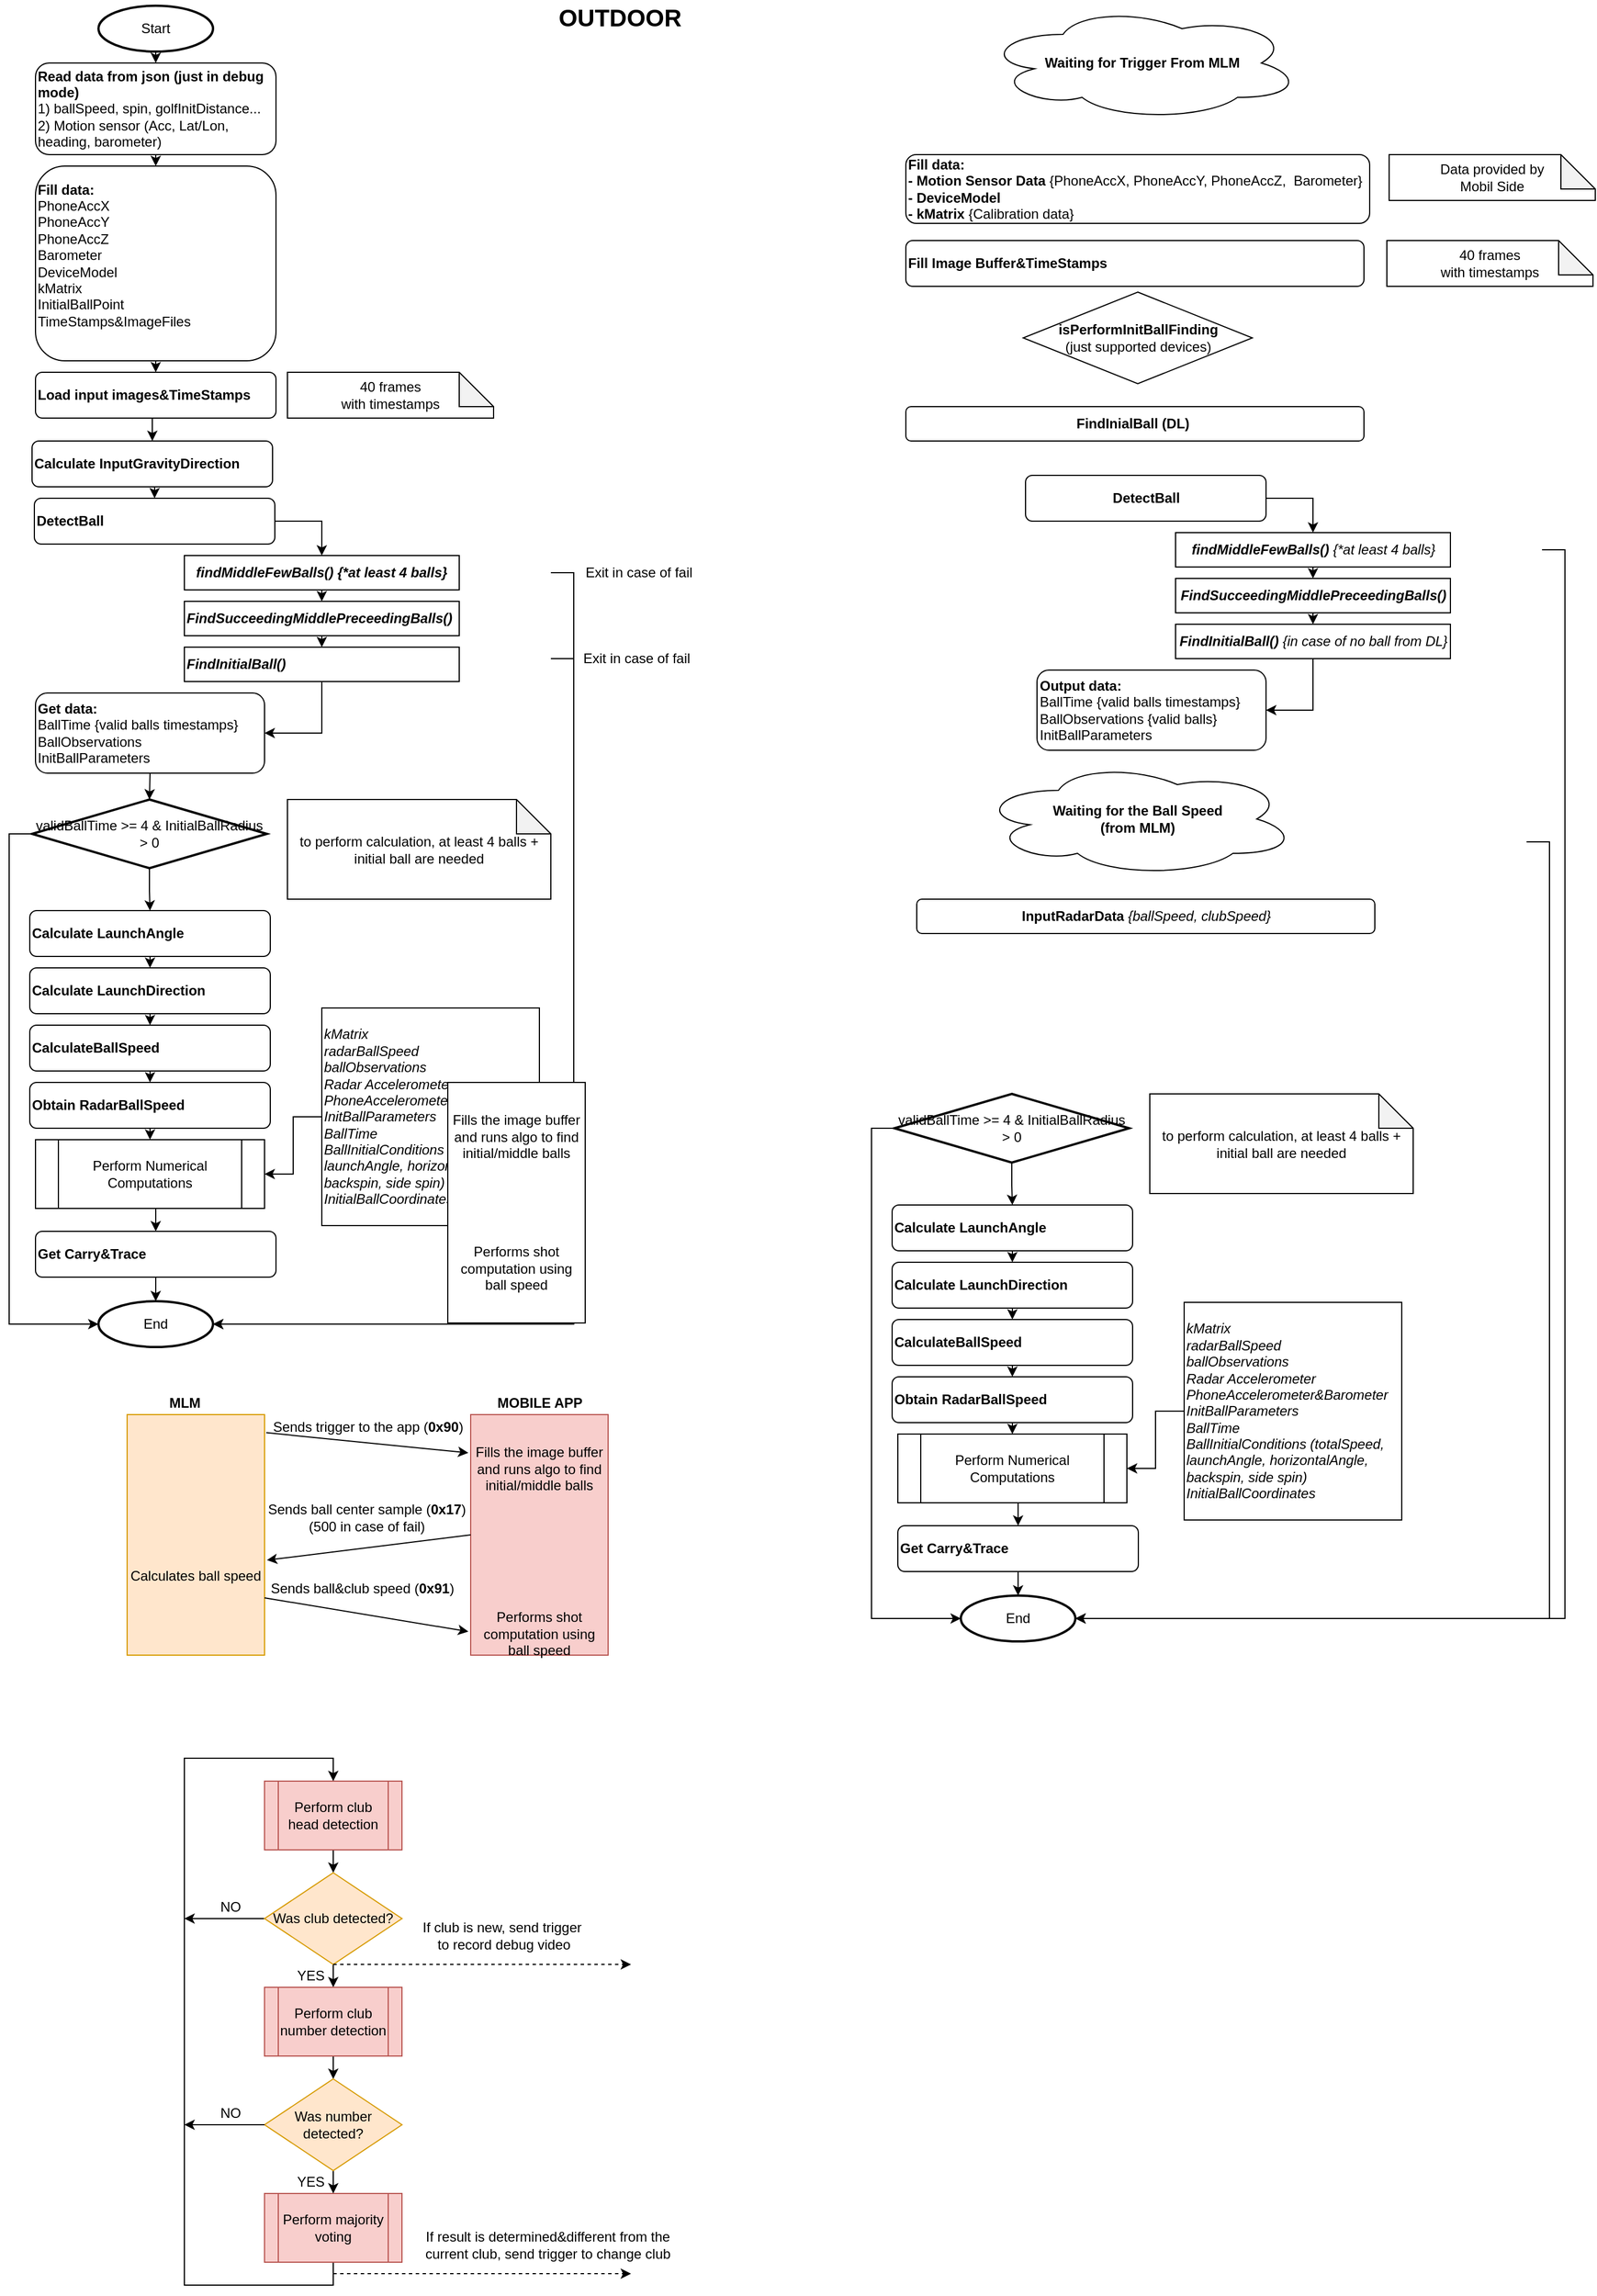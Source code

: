 <mxfile version="14.4.2" type="github">
  <diagram id="ckMNo31Ma1tLkW73L81t" name="Page-1">
    <mxGraphModel dx="1038" dy="552" grid="1" gridSize="10" guides="1" tooltips="1" connect="1" arrows="1" fold="1" page="1" pageScale="1" pageWidth="850" pageHeight="1100" math="0" shadow="0">
      <root>
        <mxCell id="0" />
        <mxCell id="1" parent="0" />
        <mxCell id="F92IRK9Jc3nQpXJkIrV8-35" style="edgeStyle=orthogonalEdgeStyle;rounded=0;orthogonalLoop=1;jettySize=auto;html=1;exitX=0.5;exitY=1;exitDx=0;exitDy=0;exitPerimeter=0;entryX=0.5;entryY=0;entryDx=0;entryDy=0;" parent="1" source="F92IRK9Jc3nQpXJkIrV8-1" target="F92IRK9Jc3nQpXJkIrV8-5" edge="1">
          <mxGeometry relative="1" as="geometry" />
        </mxCell>
        <mxCell id="F92IRK9Jc3nQpXJkIrV8-1" value="Start" style="strokeWidth=2;html=1;shape=mxgraph.flowchart.start_1;whiteSpace=wrap;" parent="1" vertex="1">
          <mxGeometry x="95" y="10" width="100" height="40" as="geometry" />
        </mxCell>
        <mxCell id="mxctmNxFB624iaF2kWNX-1" style="edgeStyle=orthogonalEdgeStyle;rounded=0;orthogonalLoop=1;jettySize=auto;html=1;exitX=0.5;exitY=1;exitDx=0;exitDy=0;entryX=0.5;entryY=0;entryDx=0;entryDy=0;" parent="1" source="F92IRK9Jc3nQpXJkIrV8-5" target="F92IRK9Jc3nQpXJkIrV8-6" edge="1">
          <mxGeometry relative="1" as="geometry" />
        </mxCell>
        <mxCell id="F92IRK9Jc3nQpXJkIrV8-5" value="&lt;div&gt;&lt;b&gt;Read data from json (just in debug mode)&lt;br&gt;&lt;/b&gt;&lt;/div&gt;&lt;div&gt;1) ballSpeed, spin, golfInitDistance...&lt;/div&gt;&lt;div&gt;2) Motion sensor (Acc, Lat/Lon, heading, barometer)&lt;br&gt;&lt;/div&gt;" style="rounded=1;whiteSpace=wrap;html=1;align=left;" parent="1" vertex="1">
          <mxGeometry x="40" y="60" width="210" height="80" as="geometry" />
        </mxCell>
        <mxCell id="mxctmNxFB624iaF2kWNX-2" style="edgeStyle=orthogonalEdgeStyle;rounded=0;orthogonalLoop=1;jettySize=auto;html=1;exitX=0.5;exitY=1;exitDx=0;exitDy=0;entryX=0.5;entryY=0;entryDx=0;entryDy=0;" parent="1" source="F92IRK9Jc3nQpXJkIrV8-6" target="F92IRK9Jc3nQpXJkIrV8-8" edge="1">
          <mxGeometry relative="1" as="geometry" />
        </mxCell>
        <mxCell id="F92IRK9Jc3nQpXJkIrV8-6" value="&lt;div&gt;&lt;b&gt;Fill data:&lt;/b&gt;&lt;/div&gt;&lt;div&gt;PhoneAccX&lt;/div&gt;&lt;div&gt;PhoneAccY&lt;/div&gt;&lt;div&gt;PhoneAccZ&lt;/div&gt;&lt;div&gt;Barometer&lt;/div&gt;&lt;div&gt;DeviceModel&lt;/div&gt;&lt;div&gt;kMatrix&lt;/div&gt;&lt;div&gt;InitialBallPoint&lt;/div&gt;&lt;div&gt;TimeStamps&amp;amp;ImageFiles&lt;br&gt;&lt;/div&gt;&lt;div&gt;&lt;br&gt;&lt;/div&gt;" style="rounded=1;whiteSpace=wrap;html=1;align=left;" parent="1" vertex="1">
          <mxGeometry x="40" y="150" width="210" height="170" as="geometry" />
        </mxCell>
        <mxCell id="mxctmNxFB624iaF2kWNX-3" style="edgeStyle=orthogonalEdgeStyle;rounded=0;orthogonalLoop=1;jettySize=auto;html=1;exitX=0.5;exitY=1;exitDx=0;exitDy=0;entryX=0.5;entryY=0;entryDx=0;entryDy=0;" parent="1" source="F92IRK9Jc3nQpXJkIrV8-8" target="F92IRK9Jc3nQpXJkIrV8-9" edge="1">
          <mxGeometry relative="1" as="geometry" />
        </mxCell>
        <mxCell id="F92IRK9Jc3nQpXJkIrV8-8" value="Load input images&amp;amp;TimeStamps" style="rounded=1;whiteSpace=wrap;html=1;align=left;fontStyle=1" parent="1" vertex="1">
          <mxGeometry x="40" y="330" width="210" height="40" as="geometry" />
        </mxCell>
        <mxCell id="mxctmNxFB624iaF2kWNX-4" style="edgeStyle=orthogonalEdgeStyle;rounded=0;orthogonalLoop=1;jettySize=auto;html=1;exitX=0.5;exitY=1;exitDx=0;exitDy=0;entryX=0.5;entryY=0;entryDx=0;entryDy=0;" parent="1" source="F92IRK9Jc3nQpXJkIrV8-9" target="F92IRK9Jc3nQpXJkIrV8-10" edge="1">
          <mxGeometry relative="1" as="geometry" />
        </mxCell>
        <mxCell id="F92IRK9Jc3nQpXJkIrV8-9" value="Calculate InputGravityDirection" style="rounded=1;whiteSpace=wrap;html=1;align=left;fontStyle=1" parent="1" vertex="1">
          <mxGeometry x="37" y="390" width="210" height="40" as="geometry" />
        </mxCell>
        <mxCell id="F92IRK9Jc3nQpXJkIrV8-36" style="edgeStyle=orthogonalEdgeStyle;rounded=0;orthogonalLoop=1;jettySize=auto;html=1;exitX=1;exitY=0.5;exitDx=0;exitDy=0;entryX=0.5;entryY=0;entryDx=0;entryDy=0;" parent="1" source="F92IRK9Jc3nQpXJkIrV8-10" target="F92IRK9Jc3nQpXJkIrV8-12" edge="1">
          <mxGeometry relative="1" as="geometry" />
        </mxCell>
        <mxCell id="F92IRK9Jc3nQpXJkIrV8-10" value="DetectBall" style="rounded=1;whiteSpace=wrap;html=1;align=left;fontStyle=1" parent="1" vertex="1">
          <mxGeometry x="39" y="440" width="210" height="40" as="geometry" />
        </mxCell>
        <mxCell id="F92IRK9Jc3nQpXJkIrV8-37" style="edgeStyle=orthogonalEdgeStyle;rounded=0;orthogonalLoop=1;jettySize=auto;html=1;exitX=0.5;exitY=1;exitDx=0;exitDy=0;entryX=0.5;entryY=0;entryDx=0;entryDy=0;" parent="1" source="F92IRK9Jc3nQpXJkIrV8-12" target="F92IRK9Jc3nQpXJkIrV8-15" edge="1">
          <mxGeometry relative="1" as="geometry" />
        </mxCell>
        <mxCell id="F92IRK9Jc3nQpXJkIrV8-12" value="&lt;div align=&quot;center&quot;&gt;findMiddleFewBalls() {*at least 4 balls}&lt;br&gt;&lt;/div&gt;" style="rounded=0;whiteSpace=wrap;html=1;align=center;fontStyle=3" parent="1" vertex="1">
          <mxGeometry x="170" y="490" width="240" height="30" as="geometry" />
        </mxCell>
        <mxCell id="F92IRK9Jc3nQpXJkIrV8-38" style="edgeStyle=orthogonalEdgeStyle;rounded=0;orthogonalLoop=1;jettySize=auto;html=1;exitX=0.5;exitY=1;exitDx=0;exitDy=0;entryX=0.5;entryY=0;entryDx=0;entryDy=0;" parent="1" source="F92IRK9Jc3nQpXJkIrV8-15" target="F92IRK9Jc3nQpXJkIrV8-18" edge="1">
          <mxGeometry relative="1" as="geometry" />
        </mxCell>
        <mxCell id="F92IRK9Jc3nQpXJkIrV8-15" value="FindSucceedingMiddlePreceedingBalls()" style="rounded=0;whiteSpace=wrap;html=1;align=left;fontStyle=3" parent="1" vertex="1">
          <mxGeometry x="170" y="530" width="240" height="30" as="geometry" />
        </mxCell>
        <mxCell id="F92IRK9Jc3nQpXJkIrV8-39" style="edgeStyle=orthogonalEdgeStyle;rounded=0;orthogonalLoop=1;jettySize=auto;html=1;exitX=0.5;exitY=1;exitDx=0;exitDy=0;entryX=1;entryY=0.5;entryDx=0;entryDy=0;" parent="1" source="F92IRK9Jc3nQpXJkIrV8-18" target="F92IRK9Jc3nQpXJkIrV8-19" edge="1">
          <mxGeometry relative="1" as="geometry" />
        </mxCell>
        <mxCell id="F92IRK9Jc3nQpXJkIrV8-18" value="FindInitialBall()" style="rounded=0;whiteSpace=wrap;html=1;align=left;fontStyle=3" parent="1" vertex="1">
          <mxGeometry x="170" y="570" width="240" height="30" as="geometry" />
        </mxCell>
        <mxCell id="F92IRK9Jc3nQpXJkIrV8-40" style="edgeStyle=orthogonalEdgeStyle;rounded=0;orthogonalLoop=1;jettySize=auto;html=1;exitX=0.5;exitY=1;exitDx=0;exitDy=0;entryX=0.5;entryY=0;entryDx=0;entryDy=0;entryPerimeter=0;" parent="1" source="F92IRK9Jc3nQpXJkIrV8-19" target="F92IRK9Jc3nQpXJkIrV8-20" edge="1">
          <mxGeometry relative="1" as="geometry" />
        </mxCell>
        <mxCell id="F92IRK9Jc3nQpXJkIrV8-19" value="&lt;div&gt;&lt;b&gt;Get data:&lt;/b&gt;&lt;/div&gt;&lt;div&gt;BallTime {valid balls timestamps}&lt;br&gt;&lt;/div&gt;&lt;div&gt;BallObservations&lt;/div&gt;&lt;div&gt;InitBallParameters&lt;br&gt;&lt;/div&gt;" style="rounded=1;whiteSpace=wrap;html=1;align=left;" parent="1" vertex="1">
          <mxGeometry x="40" y="610" width="200" height="70" as="geometry" />
        </mxCell>
        <mxCell id="F92IRK9Jc3nQpXJkIrV8-29" style="edgeStyle=orthogonalEdgeStyle;rounded=0;orthogonalLoop=1;jettySize=auto;html=1;exitX=0.5;exitY=1;exitDx=0;exitDy=0;exitPerimeter=0;" parent="1" source="F92IRK9Jc3nQpXJkIrV8-20" target="F92IRK9Jc3nQpXJkIrV8-22" edge="1">
          <mxGeometry relative="1" as="geometry" />
        </mxCell>
        <mxCell id="mxctmNxFB624iaF2kWNX-5" style="edgeStyle=orthogonalEdgeStyle;rounded=0;orthogonalLoop=1;jettySize=auto;html=1;exitX=0;exitY=0.5;exitDx=0;exitDy=0;exitPerimeter=0;entryX=0;entryY=0.5;entryDx=0;entryDy=0;entryPerimeter=0;" parent="1" source="F92IRK9Jc3nQpXJkIrV8-20" target="F92IRK9Jc3nQpXJkIrV8-33" edge="1">
          <mxGeometry relative="1" as="geometry" />
        </mxCell>
        <mxCell id="F92IRK9Jc3nQpXJkIrV8-20" value="validBallTime &amp;gt;= 4 &amp;amp; InitialBallRadius &amp;gt; 0" style="strokeWidth=2;html=1;shape=mxgraph.flowchart.decision;whiteSpace=wrap;align=center;" parent="1" vertex="1">
          <mxGeometry x="37" y="703" width="205" height="60" as="geometry" />
        </mxCell>
        <mxCell id="F92IRK9Jc3nQpXJkIrV8-41" style="edgeStyle=orthogonalEdgeStyle;rounded=0;orthogonalLoop=1;jettySize=auto;html=1;exitX=0.5;exitY=1;exitDx=0;exitDy=0;entryX=0.5;entryY=0;entryDx=0;entryDy=0;" parent="1" source="F92IRK9Jc3nQpXJkIrV8-22" target="F92IRK9Jc3nQpXJkIrV8-23" edge="1">
          <mxGeometry relative="1" as="geometry" />
        </mxCell>
        <mxCell id="F92IRK9Jc3nQpXJkIrV8-22" value="Calculate LaunchAngle" style="rounded=1;whiteSpace=wrap;html=1;align=left;fontStyle=1" parent="1" vertex="1">
          <mxGeometry x="35" y="800" width="210" height="40" as="geometry" />
        </mxCell>
        <mxCell id="F92IRK9Jc3nQpXJkIrV8-42" style="edgeStyle=orthogonalEdgeStyle;rounded=0;orthogonalLoop=1;jettySize=auto;html=1;exitX=0.5;exitY=1;exitDx=0;exitDy=0;entryX=0.5;entryY=0;entryDx=0;entryDy=0;" parent="1" source="F92IRK9Jc3nQpXJkIrV8-23" target="F92IRK9Jc3nQpXJkIrV8-24" edge="1">
          <mxGeometry relative="1" as="geometry" />
        </mxCell>
        <mxCell id="F92IRK9Jc3nQpXJkIrV8-23" value="Calculate LaunchDirection" style="rounded=1;whiteSpace=wrap;html=1;align=left;fontStyle=1" parent="1" vertex="1">
          <mxGeometry x="35" y="850" width="210" height="40" as="geometry" />
        </mxCell>
        <mxCell id="F92IRK9Jc3nQpXJkIrV8-43" style="edgeStyle=orthogonalEdgeStyle;rounded=0;orthogonalLoop=1;jettySize=auto;html=1;exitX=0.5;exitY=1;exitDx=0;exitDy=0;entryX=0.5;entryY=0;entryDx=0;entryDy=0;" parent="1" source="F92IRK9Jc3nQpXJkIrV8-24" target="F92IRK9Jc3nQpXJkIrV8-25" edge="1">
          <mxGeometry relative="1" as="geometry" />
        </mxCell>
        <mxCell id="F92IRK9Jc3nQpXJkIrV8-24" value="CalculateBallSpeed" style="rounded=1;whiteSpace=wrap;html=1;align=left;fontStyle=1" parent="1" vertex="1">
          <mxGeometry x="35" y="900" width="210" height="40" as="geometry" />
        </mxCell>
        <mxCell id="F92IRK9Jc3nQpXJkIrV8-44" style="edgeStyle=orthogonalEdgeStyle;rounded=0;orthogonalLoop=1;jettySize=auto;html=1;exitX=0.5;exitY=1;exitDx=0;exitDy=0;entryX=0.5;entryY=0;entryDx=0;entryDy=0;" parent="1" source="F92IRK9Jc3nQpXJkIrV8-25" target="F92IRK9Jc3nQpXJkIrV8-26" edge="1">
          <mxGeometry relative="1" as="geometry" />
        </mxCell>
        <mxCell id="F92IRK9Jc3nQpXJkIrV8-25" value="Obtain RadarBallSpeed" style="rounded=1;whiteSpace=wrap;html=1;align=left;fontStyle=1" parent="1" vertex="1">
          <mxGeometry x="35" y="950" width="210" height="40" as="geometry" />
        </mxCell>
        <mxCell id="F92IRK9Jc3nQpXJkIrV8-45" style="edgeStyle=orthogonalEdgeStyle;rounded=0;orthogonalLoop=1;jettySize=auto;html=1;exitX=0.5;exitY=1;exitDx=0;exitDy=0;entryX=0.5;entryY=0;entryDx=0;entryDy=0;" parent="1" source="F92IRK9Jc3nQpXJkIrV8-26" target="F92IRK9Jc3nQpXJkIrV8-27" edge="1">
          <mxGeometry relative="1" as="geometry" />
        </mxCell>
        <mxCell id="F92IRK9Jc3nQpXJkIrV8-26" value="Perform Numerical Computations" style="shape=process;whiteSpace=wrap;html=1;backgroundOutline=1;align=center;" parent="1" vertex="1">
          <mxGeometry x="40" y="1000" width="200" height="60" as="geometry" />
        </mxCell>
        <mxCell id="F92IRK9Jc3nQpXJkIrV8-34" style="edgeStyle=orthogonalEdgeStyle;rounded=0;orthogonalLoop=1;jettySize=auto;html=1;exitX=0.5;exitY=1;exitDx=0;exitDy=0;entryX=0.5;entryY=0;entryDx=0;entryDy=0;entryPerimeter=0;" parent="1" source="F92IRK9Jc3nQpXJkIrV8-27" target="F92IRK9Jc3nQpXJkIrV8-33" edge="1">
          <mxGeometry relative="1" as="geometry" />
        </mxCell>
        <mxCell id="F92IRK9Jc3nQpXJkIrV8-27" value="Get Carry&amp;amp;Trace" style="rounded=1;whiteSpace=wrap;html=1;align=left;fontStyle=1" parent="1" vertex="1">
          <mxGeometry x="40" y="1080" width="210" height="40" as="geometry" />
        </mxCell>
        <mxCell id="F92IRK9Jc3nQpXJkIrV8-30" style="edgeStyle=orthogonalEdgeStyle;rounded=0;orthogonalLoop=1;jettySize=auto;html=1;exitX=0;exitY=0.5;exitDx=0;exitDy=0;entryX=1;entryY=0.5;entryDx=0;entryDy=0;" parent="1" source="F92IRK9Jc3nQpXJkIrV8-28" target="F92IRK9Jc3nQpXJkIrV8-26" edge="1">
          <mxGeometry relative="1" as="geometry" />
        </mxCell>
        <mxCell id="F92IRK9Jc3nQpXJkIrV8-28" value="&lt;div align=&quot;left&quot;&gt;kMatrix&lt;/div&gt;&lt;div align=&quot;left&quot;&gt;radarBallSpeed&lt;/div&gt;&lt;div align=&quot;left&quot;&gt;ballObservations&lt;/div&gt;&lt;div align=&quot;left&quot;&gt;Radar Accelerometer&lt;/div&gt;&lt;div align=&quot;left&quot;&gt;PhoneAccelerometer&amp;amp;Barometer&lt;/div&gt;&lt;div align=&quot;left&quot;&gt;InitBallParameters&lt;/div&gt;&lt;div align=&quot;left&quot;&gt;BallTime&lt;/div&gt;&lt;div align=&quot;left&quot;&gt;BallInitialConditions (totalSpeed, launchAngle, horizontalAngle, backspin, side spin)&lt;br&gt;&lt;/div&gt;&lt;div align=&quot;left&quot;&gt;InitialBallCoordinates&lt;br&gt;&lt;/div&gt;" style="whiteSpace=wrap;html=1;aspect=fixed;align=left;fontStyle=2" parent="1" vertex="1">
          <mxGeometry x="290" y="885" width="190" height="190" as="geometry" />
        </mxCell>
        <mxCell id="F92IRK9Jc3nQpXJkIrV8-33" value="End" style="strokeWidth=2;html=1;shape=mxgraph.flowchart.start_1;whiteSpace=wrap;" parent="1" vertex="1">
          <mxGeometry x="95" y="1141" width="100" height="40" as="geometry" />
        </mxCell>
        <mxCell id="g0T17iMjt1E9_Oc09vY_-1" value="&lt;div&gt;40 frames &lt;br&gt;&lt;/div&gt;&lt;div&gt;with timestamps&lt;/div&gt;" style="shape=note;whiteSpace=wrap;html=1;backgroundOutline=1;darkOpacity=0.05;" parent="1" vertex="1">
          <mxGeometry x="260" y="330" width="180" height="40" as="geometry" />
        </mxCell>
        <mxCell id="g0T17iMjt1E9_Oc09vY_-2" style="edgeStyle=orthogonalEdgeStyle;rounded=0;orthogonalLoop=1;jettySize=auto;html=1;exitX=0.5;exitY=1;exitDx=0;exitDy=0;exitPerimeter=0;" parent="1" source="g0T17iMjt1E9_Oc09vY_-1" target="g0T17iMjt1E9_Oc09vY_-1" edge="1">
          <mxGeometry relative="1" as="geometry" />
        </mxCell>
        <mxCell id="Z9V7IxoWwoPbSd-97uin-1" style="edgeStyle=orthogonalEdgeStyle;rounded=0;orthogonalLoop=1;jettySize=auto;html=1;exitX=1;exitY=0.5;exitDx=0;exitDy=0;entryX=1;entryY=0.5;entryDx=0;entryDy=0;entryPerimeter=0;" parent="1" source="g0T17iMjt1E9_Oc09vY_-6" target="F92IRK9Jc3nQpXJkIrV8-33" edge="1">
          <mxGeometry relative="1" as="geometry" />
        </mxCell>
        <mxCell id="g0T17iMjt1E9_Oc09vY_-6" value="" style="shape=image;html=1;verticalAlign=top;verticalLabelPosition=bottom;labelBackgroundColor=#ffffff;imageAspect=0;aspect=fixed;image=https://cdn2.iconfinder.com/data/icons/free-mobile-icon-kit/64/Exception.png" parent="1" vertex="1">
          <mxGeometry x="430" y="475" width="60" height="60" as="geometry" />
        </mxCell>
        <mxCell id="Z9V7IxoWwoPbSd-97uin-2" style="edgeStyle=orthogonalEdgeStyle;rounded=0;orthogonalLoop=1;jettySize=auto;html=1;exitX=1;exitY=0.5;exitDx=0;exitDy=0;entryX=1;entryY=0.5;entryDx=0;entryDy=0;entryPerimeter=0;" parent="1" source="g0T17iMjt1E9_Oc09vY_-7" target="F92IRK9Jc3nQpXJkIrV8-33" edge="1">
          <mxGeometry relative="1" as="geometry" />
        </mxCell>
        <mxCell id="g0T17iMjt1E9_Oc09vY_-7" value="" style="shape=image;html=1;verticalAlign=top;verticalLabelPosition=bottom;labelBackgroundColor=#ffffff;imageAspect=0;aspect=fixed;image=https://cdn2.iconfinder.com/data/icons/free-mobile-icon-kit/64/Exception.png" parent="1" vertex="1">
          <mxGeometry x="430" y="550" width="60" height="60" as="geometry" />
        </mxCell>
        <mxCell id="g0T17iMjt1E9_Oc09vY_-9" value="&lt;div&gt;to perform calculation, at least 4 balls + &lt;br&gt;&lt;/div&gt;&lt;div&gt;initial ball are needed&lt;br&gt;&lt;/div&gt;" style="shape=note;whiteSpace=wrap;html=1;backgroundOutline=1;darkOpacity=0.05;" parent="1" vertex="1">
          <mxGeometry x="260" y="703" width="230" height="87" as="geometry" />
        </mxCell>
        <mxCell id="Z9V7IxoWwoPbSd-97uin-4" value="Exit in case of fail" style="text;html=1;strokeColor=none;fillColor=none;align=center;verticalAlign=middle;whiteSpace=wrap;rounded=0;" parent="1" vertex="1">
          <mxGeometry x="512" y="495" width="110" height="20" as="geometry" />
        </mxCell>
        <mxCell id="Z9V7IxoWwoPbSd-97uin-5" value="Exit in case of fail" style="text;html=1;strokeColor=none;fillColor=none;align=center;verticalAlign=middle;whiteSpace=wrap;rounded=0;" parent="1" vertex="1">
          <mxGeometry x="510" y="570" width="110" height="20" as="geometry" />
        </mxCell>
        <mxCell id="Z9V7IxoWwoPbSd-97uin-6" value="OUTDOOR" style="text;html=1;align=center;verticalAlign=middle;resizable=0;points=[];autosize=1;fontStyle=1;fontSize=21;" parent="1" vertex="1">
          <mxGeometry x="490" y="5" width="120" height="30" as="geometry" />
        </mxCell>
        <mxCell id="0euBIBKsiek-CmpyBTXX-3" value="&lt;br&gt;&lt;br&gt;&lt;br&gt;&lt;br&gt;&lt;br&gt;Calculates ball speed" style="rounded=0;whiteSpace=wrap;html=1;fillColor=#ffe6cc;strokeColor=#d79b00;" parent="1" vertex="1">
          <mxGeometry x="120" y="1240" width="120" height="210" as="geometry" />
        </mxCell>
        <mxCell id="0euBIBKsiek-CmpyBTXX-5" value="&lt;br&gt;&lt;br&gt;Fills the image buffer and runs algo to find initial/middle balls&lt;br&gt;&lt;br&gt;&lt;br&gt;&lt;br&gt;&lt;br&gt;&lt;br&gt;&lt;br&gt;&lt;br&gt;Performs shot computation using ball speed" style="rounded=0;whiteSpace=wrap;html=1;fillColor=#f8cecc;strokeColor=#b85450;" parent="1" vertex="1">
          <mxGeometry x="420" y="1240" width="120" height="210" as="geometry" />
        </mxCell>
        <mxCell id="0euBIBKsiek-CmpyBTXX-14" value="Fills the image buffer and runs algo to find initial/middle balls&lt;br&gt;&lt;br&gt;&lt;br&gt;&lt;br&gt;&lt;br&gt;&lt;br&gt;Performs shot computation using ball speed" style="rounded=0;whiteSpace=wrap;html=1;" parent="1" vertex="1">
          <mxGeometry x="400" y="950" width="120" height="210" as="geometry" />
        </mxCell>
        <mxCell id="0euBIBKsiek-CmpyBTXX-7" value="" style="endArrow=classic;html=1;entryX=-0.017;entryY=0.159;entryDx=0;entryDy=0;entryPerimeter=0;exitX=0.008;exitY=0.74;exitDx=0;exitDy=0;exitPerimeter=0;" parent="1" source="0euBIBKsiek-CmpyBTXX-8" target="0euBIBKsiek-CmpyBTXX-5" edge="1">
          <mxGeometry width="50" height="50" relative="1" as="geometry">
            <mxPoint x="243" y="1261" as="sourcePoint" />
            <mxPoint x="450" y="1260" as="targetPoint" />
          </mxGeometry>
        </mxCell>
        <mxCell id="0euBIBKsiek-CmpyBTXX-8" value="Sends trigger to the app (&lt;b&gt;0x90&lt;/b&gt;)" style="text;html=1;align=center;verticalAlign=middle;resizable=0;points=[];autosize=1;" parent="1" vertex="1">
          <mxGeometry x="240" y="1241" width="180" height="20" as="geometry" />
        </mxCell>
        <mxCell id="0euBIBKsiek-CmpyBTXX-9" value="" style="endArrow=classic;html=1;entryX=1.017;entryY=0.605;entryDx=0;entryDy=0;exitX=0;exitY=0.5;exitDx=0;exitDy=0;entryPerimeter=0;" parent="1" source="0euBIBKsiek-CmpyBTXX-5" target="0euBIBKsiek-CmpyBTXX-3" edge="1">
          <mxGeometry width="50" height="50" relative="1" as="geometry">
            <mxPoint x="400" y="1310" as="sourcePoint" />
            <mxPoint x="450" y="1260" as="targetPoint" />
            <Array as="points" />
          </mxGeometry>
        </mxCell>
        <mxCell id="0euBIBKsiek-CmpyBTXX-10" value="Sends ball center sample (&lt;b&gt;0x17&lt;/b&gt;)&lt;br&gt;(500 in case of fail)" style="text;html=1;align=center;verticalAlign=middle;resizable=0;points=[];autosize=1;" parent="1" vertex="1">
          <mxGeometry x="234" y="1315" width="190" height="30" as="geometry" />
        </mxCell>
        <mxCell id="0euBIBKsiek-CmpyBTXX-11" value="" style="endArrow=classic;html=1;entryX=-0.017;entryY=0.902;entryDx=0;entryDy=0;entryPerimeter=0;" parent="1" edge="1" target="0euBIBKsiek-CmpyBTXX-5">
          <mxGeometry width="50" height="50" relative="1" as="geometry">
            <mxPoint x="240" y="1400" as="sourcePoint" />
            <mxPoint x="400" y="1400" as="targetPoint" />
          </mxGeometry>
        </mxCell>
        <mxCell id="0euBIBKsiek-CmpyBTXX-12" value="Sends ball&amp;amp;club speed (&lt;b&gt;0x91&lt;/b&gt;)" style="text;html=1;align=center;verticalAlign=middle;resizable=0;points=[];autosize=1;" parent="1" vertex="1">
          <mxGeometry x="235" y="1382" width="180" height="20" as="geometry" />
        </mxCell>
        <mxCell id="0euBIBKsiek-CmpyBTXX-13" value="MLM" style="text;html=1;align=center;verticalAlign=middle;resizable=0;points=[];autosize=1;fontStyle=1" parent="1" vertex="1">
          <mxGeometry x="150" y="1220" width="40" height="20" as="geometry" />
        </mxCell>
        <mxCell id="0euBIBKsiek-CmpyBTXX-16" value="&lt;b&gt;MOBILE APP&lt;/b&gt;" style="text;html=1;align=center;verticalAlign=middle;resizable=0;points=[];autosize=1;" parent="1" vertex="1">
          <mxGeometry x="435" y="1220" width="90" height="20" as="geometry" />
        </mxCell>
        <mxCell id="ocMIrbZ7oQmUKifu4VhW-21" style="edgeStyle=orthogonalEdgeStyle;rounded=0;orthogonalLoop=1;jettySize=auto;html=1;exitX=0.5;exitY=1;exitDx=0;exitDy=0;entryX=0.5;entryY=0;entryDx=0;entryDy=0;" parent="1" source="ocMIrbZ7oQmUKifu4VhW-1" target="ocMIrbZ7oQmUKifu4VhW-2" edge="1">
          <mxGeometry relative="1" as="geometry" />
        </mxCell>
        <mxCell id="ocMIrbZ7oQmUKifu4VhW-1" value="Perform club head detection" style="shape=process;whiteSpace=wrap;html=1;backgroundOutline=1;fillColor=#f8cecc;strokeColor=#b85450;" parent="1" vertex="1">
          <mxGeometry x="240" y="1560" width="120" height="60" as="geometry" />
        </mxCell>
        <mxCell id="ocMIrbZ7oQmUKifu4VhW-6" style="edgeStyle=orthogonalEdgeStyle;rounded=0;orthogonalLoop=1;jettySize=auto;html=1;exitX=0.5;exitY=1;exitDx=0;exitDy=0;entryX=0.5;entryY=0;entryDx=0;entryDy=0;" parent="1" source="ocMIrbZ7oQmUKifu4VhW-2" target="ocMIrbZ7oQmUKifu4VhW-3" edge="1">
          <mxGeometry relative="1" as="geometry" />
        </mxCell>
        <mxCell id="ocMIrbZ7oQmUKifu4VhW-7" style="edgeStyle=orthogonalEdgeStyle;rounded=0;orthogonalLoop=1;jettySize=auto;html=1;exitX=0;exitY=0.5;exitDx=0;exitDy=0;" parent="1" source="ocMIrbZ7oQmUKifu4VhW-2" edge="1">
          <mxGeometry relative="1" as="geometry">
            <mxPoint x="170" y="1680" as="targetPoint" />
          </mxGeometry>
        </mxCell>
        <mxCell id="ocMIrbZ7oQmUKifu4VhW-2" value="Was club detected?" style="rhombus;whiteSpace=wrap;html=1;fillColor=#ffe6cc;strokeColor=#d79b00;" parent="1" vertex="1">
          <mxGeometry x="240" y="1640" width="120" height="80" as="geometry" />
        </mxCell>
        <mxCell id="ocMIrbZ7oQmUKifu4VhW-8" style="edgeStyle=orthogonalEdgeStyle;rounded=0;orthogonalLoop=1;jettySize=auto;html=1;exitX=0.5;exitY=1;exitDx=0;exitDy=0;entryX=0.5;entryY=0;entryDx=0;entryDy=0;" parent="1" source="ocMIrbZ7oQmUKifu4VhW-3" target="ocMIrbZ7oQmUKifu4VhW-5" edge="1">
          <mxGeometry relative="1" as="geometry" />
        </mxCell>
        <mxCell id="ocMIrbZ7oQmUKifu4VhW-3" value="Perform club number detection" style="shape=process;whiteSpace=wrap;html=1;backgroundOutline=1;fillColor=#f8cecc;strokeColor=#b85450;" parent="1" vertex="1">
          <mxGeometry x="240" y="1740" width="120" height="60" as="geometry" />
        </mxCell>
        <mxCell id="ocMIrbZ7oQmUKifu4VhW-16" style="edgeStyle=orthogonalEdgeStyle;rounded=0;orthogonalLoop=1;jettySize=auto;html=1;exitX=0.5;exitY=1;exitDx=0;exitDy=0;entryX=0.5;entryY=0;entryDx=0;entryDy=0;" parent="1" source="ocMIrbZ7oQmUKifu4VhW-4" target="ocMIrbZ7oQmUKifu4VhW-1" edge="1">
          <mxGeometry relative="1" as="geometry">
            <Array as="points">
              <mxPoint x="300" y="2000" />
              <mxPoint x="170" y="2000" />
              <mxPoint x="170" y="1540" />
              <mxPoint x="300" y="1540" />
            </Array>
          </mxGeometry>
        </mxCell>
        <mxCell id="ocMIrbZ7oQmUKifu4VhW-4" value="Perform majority voting" style="shape=process;whiteSpace=wrap;html=1;backgroundOutline=1;fillColor=#f8cecc;strokeColor=#b85450;" parent="1" vertex="1">
          <mxGeometry x="240" y="1920" width="120" height="60" as="geometry" />
        </mxCell>
        <mxCell id="ocMIrbZ7oQmUKifu4VhW-9" style="edgeStyle=orthogonalEdgeStyle;rounded=0;orthogonalLoop=1;jettySize=auto;html=1;exitX=0.5;exitY=1;exitDx=0;exitDy=0;entryX=0.5;entryY=0;entryDx=0;entryDy=0;" parent="1" source="ocMIrbZ7oQmUKifu4VhW-5" target="ocMIrbZ7oQmUKifu4VhW-4" edge="1">
          <mxGeometry relative="1" as="geometry" />
        </mxCell>
        <mxCell id="ocMIrbZ7oQmUKifu4VhW-5" value="Was number detected?" style="rhombus;whiteSpace=wrap;html=1;fillColor=#ffe6cc;strokeColor=#d79b00;" parent="1" vertex="1">
          <mxGeometry x="240" y="1820" width="120" height="80" as="geometry" />
        </mxCell>
        <mxCell id="ocMIrbZ7oQmUKifu4VhW-10" value="" style="endArrow=classic;html=1;dashed=1;" parent="1" edge="1">
          <mxGeometry width="50" height="50" relative="1" as="geometry">
            <mxPoint x="300" y="1720" as="sourcePoint" />
            <mxPoint x="560" y="1720" as="targetPoint" />
          </mxGeometry>
        </mxCell>
        <mxCell id="ocMIrbZ7oQmUKifu4VhW-11" value="If club is new, send trigger&lt;br&gt;&amp;nbsp;to record debug video" style="text;html=1;align=center;verticalAlign=middle;resizable=0;points=[];autosize=1;" parent="1" vertex="1">
          <mxGeometry x="372" y="1680" width="150" height="30" as="geometry" />
        </mxCell>
        <mxCell id="ocMIrbZ7oQmUKifu4VhW-13" value="" style="endArrow=classic;html=1;exitX=0;exitY=0.5;exitDx=0;exitDy=0;" parent="1" source="ocMIrbZ7oQmUKifu4VhW-5" edge="1">
          <mxGeometry width="50" height="50" relative="1" as="geometry">
            <mxPoint x="400" y="1860" as="sourcePoint" />
            <mxPoint x="170" y="1860" as="targetPoint" />
          </mxGeometry>
        </mxCell>
        <mxCell id="ocMIrbZ7oQmUKifu4VhW-14" value="YES" style="text;html=1;align=center;verticalAlign=middle;resizable=0;points=[];autosize=1;" parent="1" vertex="1">
          <mxGeometry x="260" y="1720" width="40" height="20" as="geometry" />
        </mxCell>
        <mxCell id="ocMIrbZ7oQmUKifu4VhW-15" value="YES" style="text;html=1;align=center;verticalAlign=middle;resizable=0;points=[];autosize=1;" parent="1" vertex="1">
          <mxGeometry x="260" y="1900" width="40" height="20" as="geometry" />
        </mxCell>
        <mxCell id="ocMIrbZ7oQmUKifu4VhW-19" value="" style="endArrow=classic;html=1;dashed=1;" parent="1" edge="1">
          <mxGeometry width="50" height="50" relative="1" as="geometry">
            <mxPoint x="300" y="1990" as="sourcePoint" />
            <mxPoint x="560" y="1990" as="targetPoint" />
          </mxGeometry>
        </mxCell>
        <mxCell id="ocMIrbZ7oQmUKifu4VhW-20" value="If result is determined&amp;amp;different from the &lt;br&gt;current club, send trigger&amp;nbsp;to change club" style="text;html=1;align=center;verticalAlign=middle;resizable=0;points=[];autosize=1;" parent="1" vertex="1">
          <mxGeometry x="372" y="1950" width="230" height="30" as="geometry" />
        </mxCell>
        <mxCell id="ocMIrbZ7oQmUKifu4VhW-22" value="NO" style="text;html=1;align=center;verticalAlign=middle;resizable=0;points=[];autosize=1;" parent="1" vertex="1">
          <mxGeometry x="195" y="1660" width="30" height="20" as="geometry" />
        </mxCell>
        <mxCell id="ocMIrbZ7oQmUKifu4VhW-23" value="NO" style="text;html=1;align=center;verticalAlign=middle;resizable=0;points=[];autosize=1;" parent="1" vertex="1">
          <mxGeometry x="195" y="1840" width="30" height="20" as="geometry" />
        </mxCell>
        <mxCell id="-PogmlPKtZPGe_I0HC47-8" value="&lt;div&gt;&lt;b&gt;Fill data:&amp;nbsp;&lt;/b&gt;&lt;/div&gt;&lt;div&gt;&lt;b&gt;- Motion Sensor Data &lt;/b&gt;{PhoneAccX,&amp;nbsp;PhoneAccY,&amp;nbsp;PhoneAccZ,&amp;nbsp;&amp;nbsp;Barometer}&lt;/div&gt;&lt;div&gt;&lt;b&gt;&lt;span&gt;- DeviceModel&lt;/span&gt;&lt;br&gt;&lt;/b&gt;&lt;/div&gt;&lt;div&gt;&lt;b&gt;- kMatrix &lt;/b&gt;{Calibration data}&lt;/div&gt;" style="rounded=1;whiteSpace=wrap;html=1;align=left;" vertex="1" parent="1">
          <mxGeometry x="800" y="140" width="405" height="60" as="geometry" />
        </mxCell>
        <mxCell id="-PogmlPKtZPGe_I0HC47-10" value="Fill Image Buffer&amp;amp;TimeStamps" style="rounded=1;whiteSpace=wrap;html=1;align=left;fontStyle=1" vertex="1" parent="1">
          <mxGeometry x="800" y="215" width="400" height="40" as="geometry" />
        </mxCell>
        <mxCell id="-PogmlPKtZPGe_I0HC47-13" style="edgeStyle=orthogonalEdgeStyle;rounded=0;orthogonalLoop=1;jettySize=auto;html=1;exitX=1;exitY=0.5;exitDx=0;exitDy=0;entryX=0.5;entryY=0;entryDx=0;entryDy=0;align=center;" edge="1" source="-PogmlPKtZPGe_I0HC47-14" target="-PogmlPKtZPGe_I0HC47-16" parent="1">
          <mxGeometry relative="1" as="geometry" />
        </mxCell>
        <mxCell id="-PogmlPKtZPGe_I0HC47-14" value="DetectBall" style="rounded=1;whiteSpace=wrap;html=1;align=center;fontStyle=1" vertex="1" parent="1">
          <mxGeometry x="904.5" y="420" width="210" height="40" as="geometry" />
        </mxCell>
        <mxCell id="-PogmlPKtZPGe_I0HC47-15" style="edgeStyle=orthogonalEdgeStyle;rounded=0;orthogonalLoop=1;jettySize=auto;html=1;exitX=0.5;exitY=1;exitDx=0;exitDy=0;entryX=0.5;entryY=0;entryDx=0;entryDy=0;align=center;" edge="1" source="-PogmlPKtZPGe_I0HC47-16" target="-PogmlPKtZPGe_I0HC47-18" parent="1">
          <mxGeometry relative="1" as="geometry" />
        </mxCell>
        <mxCell id="-PogmlPKtZPGe_I0HC47-16" value="&lt;div&gt;findMiddleFewBalls() &lt;span style=&quot;font-weight: normal&quot;&gt;{*at least 4 balls}&lt;/span&gt;&lt;br&gt;&lt;/div&gt;" style="rounded=0;whiteSpace=wrap;html=1;align=center;fontStyle=3" vertex="1" parent="1">
          <mxGeometry x="1035.5" y="470" width="240" height="30" as="geometry" />
        </mxCell>
        <mxCell id="-PogmlPKtZPGe_I0HC47-17" style="edgeStyle=orthogonalEdgeStyle;rounded=0;orthogonalLoop=1;jettySize=auto;html=1;exitX=0.5;exitY=1;exitDx=0;exitDy=0;entryX=0.5;entryY=0;entryDx=0;entryDy=0;align=center;" edge="1" source="-PogmlPKtZPGe_I0HC47-18" target="-PogmlPKtZPGe_I0HC47-20" parent="1">
          <mxGeometry relative="1" as="geometry" />
        </mxCell>
        <mxCell id="-PogmlPKtZPGe_I0HC47-18" value="FindSucceedingMiddlePreceedingBalls()" style="rounded=0;whiteSpace=wrap;html=1;align=center;fontStyle=3" vertex="1" parent="1">
          <mxGeometry x="1035.5" y="510" width="240" height="30" as="geometry" />
        </mxCell>
        <mxCell id="-PogmlPKtZPGe_I0HC47-19" style="edgeStyle=orthogonalEdgeStyle;rounded=0;orthogonalLoop=1;jettySize=auto;html=1;exitX=0.5;exitY=1;exitDx=0;exitDy=0;entryX=1;entryY=0.5;entryDx=0;entryDy=0;" edge="1" source="-PogmlPKtZPGe_I0HC47-20" target="-PogmlPKtZPGe_I0HC47-22" parent="1">
          <mxGeometry relative="1" as="geometry" />
        </mxCell>
        <mxCell id="-PogmlPKtZPGe_I0HC47-20" value="FindInitialBall() &lt;span style=&quot;font-weight: normal&quot;&gt;{in case of no ball from DL}&lt;/span&gt;" style="rounded=0;whiteSpace=wrap;html=1;align=center;fontStyle=3" vertex="1" parent="1">
          <mxGeometry x="1035.5" y="550" width="240" height="30" as="geometry" />
        </mxCell>
        <mxCell id="-PogmlPKtZPGe_I0HC47-22" value="&lt;div&gt;&lt;b&gt;Output data:&lt;/b&gt;&lt;/div&gt;&lt;div&gt;BallTime {valid balls timestamps}&lt;br&gt;&lt;/div&gt;&lt;div&gt;BallObservations {valid balls}&lt;/div&gt;&lt;div&gt;InitBallParameters&lt;br&gt;&lt;/div&gt;" style="rounded=1;whiteSpace=wrap;html=1;align=left;" vertex="1" parent="1">
          <mxGeometry x="914.5" y="590" width="200" height="70" as="geometry" />
        </mxCell>
        <mxCell id="-PogmlPKtZPGe_I0HC47-23" style="edgeStyle=orthogonalEdgeStyle;rounded=0;orthogonalLoop=1;jettySize=auto;html=1;exitX=0.5;exitY=1;exitDx=0;exitDy=0;exitPerimeter=0;" edge="1" source="-PogmlPKtZPGe_I0HC47-25" target="-PogmlPKtZPGe_I0HC47-27" parent="1">
          <mxGeometry relative="1" as="geometry" />
        </mxCell>
        <mxCell id="-PogmlPKtZPGe_I0HC47-24" style="edgeStyle=orthogonalEdgeStyle;rounded=0;orthogonalLoop=1;jettySize=auto;html=1;exitX=0;exitY=0.5;exitDx=0;exitDy=0;exitPerimeter=0;entryX=0;entryY=0.5;entryDx=0;entryDy=0;entryPerimeter=0;" edge="1" source="-PogmlPKtZPGe_I0HC47-25" target="-PogmlPKtZPGe_I0HC47-40" parent="1">
          <mxGeometry relative="1" as="geometry" />
        </mxCell>
        <mxCell id="-PogmlPKtZPGe_I0HC47-25" value="validBallTime &amp;gt;= 4 &amp;amp; InitialBallRadius &amp;gt; 0" style="strokeWidth=2;html=1;shape=mxgraph.flowchart.decision;whiteSpace=wrap;align=center;" vertex="1" parent="1">
          <mxGeometry x="790" y="960" width="205" height="60" as="geometry" />
        </mxCell>
        <mxCell id="-PogmlPKtZPGe_I0HC47-26" style="edgeStyle=orthogonalEdgeStyle;rounded=0;orthogonalLoop=1;jettySize=auto;html=1;exitX=0.5;exitY=1;exitDx=0;exitDy=0;entryX=0.5;entryY=0;entryDx=0;entryDy=0;" edge="1" source="-PogmlPKtZPGe_I0HC47-27" target="-PogmlPKtZPGe_I0HC47-29" parent="1">
          <mxGeometry relative="1" as="geometry" />
        </mxCell>
        <mxCell id="-PogmlPKtZPGe_I0HC47-27" value="Calculate LaunchAngle" style="rounded=1;whiteSpace=wrap;html=1;align=left;fontStyle=1" vertex="1" parent="1">
          <mxGeometry x="788" y="1057" width="210" height="40" as="geometry" />
        </mxCell>
        <mxCell id="-PogmlPKtZPGe_I0HC47-28" style="edgeStyle=orthogonalEdgeStyle;rounded=0;orthogonalLoop=1;jettySize=auto;html=1;exitX=0.5;exitY=1;exitDx=0;exitDy=0;entryX=0.5;entryY=0;entryDx=0;entryDy=0;" edge="1" source="-PogmlPKtZPGe_I0HC47-29" target="-PogmlPKtZPGe_I0HC47-31" parent="1">
          <mxGeometry relative="1" as="geometry" />
        </mxCell>
        <mxCell id="-PogmlPKtZPGe_I0HC47-29" value="Calculate LaunchDirection" style="rounded=1;whiteSpace=wrap;html=1;align=left;fontStyle=1" vertex="1" parent="1">
          <mxGeometry x="788" y="1107" width="210" height="40" as="geometry" />
        </mxCell>
        <mxCell id="-PogmlPKtZPGe_I0HC47-30" style="edgeStyle=orthogonalEdgeStyle;rounded=0;orthogonalLoop=1;jettySize=auto;html=1;exitX=0.5;exitY=1;exitDx=0;exitDy=0;entryX=0.5;entryY=0;entryDx=0;entryDy=0;" edge="1" source="-PogmlPKtZPGe_I0HC47-31" target="-PogmlPKtZPGe_I0HC47-33" parent="1">
          <mxGeometry relative="1" as="geometry" />
        </mxCell>
        <mxCell id="-PogmlPKtZPGe_I0HC47-31" value="CalculateBallSpeed" style="rounded=1;whiteSpace=wrap;html=1;align=left;fontStyle=1" vertex="1" parent="1">
          <mxGeometry x="788" y="1157" width="210" height="40" as="geometry" />
        </mxCell>
        <mxCell id="-PogmlPKtZPGe_I0HC47-32" style="edgeStyle=orthogonalEdgeStyle;rounded=0;orthogonalLoop=1;jettySize=auto;html=1;exitX=0.5;exitY=1;exitDx=0;exitDy=0;entryX=0.5;entryY=0;entryDx=0;entryDy=0;" edge="1" source="-PogmlPKtZPGe_I0HC47-33" target="-PogmlPKtZPGe_I0HC47-35" parent="1">
          <mxGeometry relative="1" as="geometry" />
        </mxCell>
        <mxCell id="-PogmlPKtZPGe_I0HC47-33" value="Obtain RadarBallSpeed" style="rounded=1;whiteSpace=wrap;html=1;align=left;fontStyle=1" vertex="1" parent="1">
          <mxGeometry x="788" y="1207" width="210" height="40" as="geometry" />
        </mxCell>
        <mxCell id="-PogmlPKtZPGe_I0HC47-34" style="edgeStyle=orthogonalEdgeStyle;rounded=0;orthogonalLoop=1;jettySize=auto;html=1;exitX=0.5;exitY=1;exitDx=0;exitDy=0;entryX=0.5;entryY=0;entryDx=0;entryDy=0;" edge="1" source="-PogmlPKtZPGe_I0HC47-35" target="-PogmlPKtZPGe_I0HC47-37" parent="1">
          <mxGeometry relative="1" as="geometry" />
        </mxCell>
        <mxCell id="-PogmlPKtZPGe_I0HC47-35" value="Perform Numerical Computations" style="shape=process;whiteSpace=wrap;html=1;backgroundOutline=1;align=center;" vertex="1" parent="1">
          <mxGeometry x="793" y="1257" width="200" height="60" as="geometry" />
        </mxCell>
        <mxCell id="-PogmlPKtZPGe_I0HC47-36" style="edgeStyle=orthogonalEdgeStyle;rounded=0;orthogonalLoop=1;jettySize=auto;html=1;exitX=0.5;exitY=1;exitDx=0;exitDy=0;entryX=0.5;entryY=0;entryDx=0;entryDy=0;entryPerimeter=0;" edge="1" source="-PogmlPKtZPGe_I0HC47-37" target="-PogmlPKtZPGe_I0HC47-40" parent="1">
          <mxGeometry relative="1" as="geometry" />
        </mxCell>
        <mxCell id="-PogmlPKtZPGe_I0HC47-37" value="Get Carry&amp;amp;Trace" style="rounded=1;whiteSpace=wrap;html=1;align=left;fontStyle=1" vertex="1" parent="1">
          <mxGeometry x="793" y="1337" width="210" height="40" as="geometry" />
        </mxCell>
        <mxCell id="-PogmlPKtZPGe_I0HC47-38" style="edgeStyle=orthogonalEdgeStyle;rounded=0;orthogonalLoop=1;jettySize=auto;html=1;exitX=0;exitY=0.5;exitDx=0;exitDy=0;entryX=1;entryY=0.5;entryDx=0;entryDy=0;" edge="1" source="-PogmlPKtZPGe_I0HC47-39" target="-PogmlPKtZPGe_I0HC47-35" parent="1">
          <mxGeometry relative="1" as="geometry" />
        </mxCell>
        <mxCell id="-PogmlPKtZPGe_I0HC47-39" value="&lt;div align=&quot;left&quot;&gt;kMatrix&lt;/div&gt;&lt;div align=&quot;left&quot;&gt;radarBallSpeed&lt;/div&gt;&lt;div align=&quot;left&quot;&gt;ballObservations&lt;/div&gt;&lt;div align=&quot;left&quot;&gt;Radar Accelerometer&lt;/div&gt;&lt;div align=&quot;left&quot;&gt;PhoneAccelerometer&amp;amp;Barometer&lt;/div&gt;&lt;div align=&quot;left&quot;&gt;InitBallParameters&lt;/div&gt;&lt;div align=&quot;left&quot;&gt;BallTime&lt;/div&gt;&lt;div align=&quot;left&quot;&gt;BallInitialConditions (totalSpeed, launchAngle, horizontalAngle, backspin, side spin)&lt;br&gt;&lt;/div&gt;&lt;div align=&quot;left&quot;&gt;InitialBallCoordinates&lt;br&gt;&lt;/div&gt;" style="whiteSpace=wrap;html=1;aspect=fixed;align=left;fontStyle=2" vertex="1" parent="1">
          <mxGeometry x="1043" y="1142" width="190" height="190" as="geometry" />
        </mxCell>
        <mxCell id="-PogmlPKtZPGe_I0HC47-40" value="End" style="strokeWidth=2;html=1;shape=mxgraph.flowchart.start_1;whiteSpace=wrap;" vertex="1" parent="1">
          <mxGeometry x="848" y="1398" width="100" height="40" as="geometry" />
        </mxCell>
        <mxCell id="-PogmlPKtZPGe_I0HC47-41" value="&lt;div&gt;40 frames &lt;br&gt;&lt;/div&gt;&lt;div&gt;with timestamps&lt;/div&gt;" style="shape=note;whiteSpace=wrap;html=1;backgroundOutline=1;darkOpacity=0.05;" vertex="1" parent="1">
          <mxGeometry x="1220" y="215" width="180" height="40" as="geometry" />
        </mxCell>
        <mxCell id="-PogmlPKtZPGe_I0HC47-42" style="edgeStyle=orthogonalEdgeStyle;rounded=0;orthogonalLoop=1;jettySize=auto;html=1;exitX=0.5;exitY=1;exitDx=0;exitDy=0;exitPerimeter=0;" edge="1" source="-PogmlPKtZPGe_I0HC47-41" target="-PogmlPKtZPGe_I0HC47-41" parent="1">
          <mxGeometry relative="1" as="geometry" />
        </mxCell>
        <mxCell id="-PogmlPKtZPGe_I0HC47-43" style="edgeStyle=orthogonalEdgeStyle;rounded=0;orthogonalLoop=1;jettySize=auto;html=1;exitX=1;exitY=0.5;exitDx=0;exitDy=0;entryX=1;entryY=0.5;entryDx=0;entryDy=0;entryPerimeter=0;" edge="1" source="-PogmlPKtZPGe_I0HC47-44" target="-PogmlPKtZPGe_I0HC47-40" parent="1">
          <mxGeometry relative="1" as="geometry" />
        </mxCell>
        <mxCell id="-PogmlPKtZPGe_I0HC47-44" value="" style="shape=image;html=1;verticalAlign=top;verticalLabelPosition=bottom;labelBackgroundColor=#ffffff;imageAspect=0;aspect=fixed;image=https://cdn2.iconfinder.com/data/icons/free-mobile-icon-kit/64/Exception.png;align=center;" vertex="1" parent="1">
          <mxGeometry x="1295.5" y="455" width="60" height="60" as="geometry" />
        </mxCell>
        <mxCell id="-PogmlPKtZPGe_I0HC47-45" style="edgeStyle=orthogonalEdgeStyle;rounded=0;orthogonalLoop=1;jettySize=auto;html=1;exitX=1;exitY=0.5;exitDx=0;exitDy=0;entryX=1;entryY=0.5;entryDx=0;entryDy=0;entryPerimeter=0;" edge="1" source="-PogmlPKtZPGe_I0HC47-46" target="-PogmlPKtZPGe_I0HC47-40" parent="1">
          <mxGeometry relative="1" as="geometry" />
        </mxCell>
        <mxCell id="-PogmlPKtZPGe_I0HC47-46" value="" style="shape=image;html=1;verticalAlign=top;verticalLabelPosition=bottom;labelBackgroundColor=#ffffff;imageAspect=0;aspect=fixed;image=https://cdn2.iconfinder.com/data/icons/free-mobile-icon-kit/64/Exception.png" vertex="1" parent="1">
          <mxGeometry x="1282" y="710" width="60" height="60" as="geometry" />
        </mxCell>
        <mxCell id="-PogmlPKtZPGe_I0HC47-47" value="&lt;div&gt;to perform calculation, at least 4 balls + &lt;br&gt;&lt;/div&gt;&lt;div&gt;initial ball are needed&lt;br&gt;&lt;/div&gt;" style="shape=note;whiteSpace=wrap;html=1;backgroundOutline=1;darkOpacity=0.05;" vertex="1" parent="1">
          <mxGeometry x="1013" y="960" width="230" height="87" as="geometry" />
        </mxCell>
        <mxCell id="-PogmlPKtZPGe_I0HC47-52" value="FindInialBall (DL)&amp;nbsp;" style="rounded=1;whiteSpace=wrap;html=1;fontStyle=1" vertex="1" parent="1">
          <mxGeometry x="800" y="360" width="400" height="30" as="geometry" />
        </mxCell>
        <mxCell id="-PogmlPKtZPGe_I0HC47-54" value="&lt;b&gt;isPerformInitBallFinding&lt;/b&gt;&lt;br&gt;(just supported devices)" style="rhombus;whiteSpace=wrap;html=1;" vertex="1" parent="1">
          <mxGeometry x="902.5" y="260" width="200" height="80" as="geometry" />
        </mxCell>
        <mxCell id="-PogmlPKtZPGe_I0HC47-55" value="Data provided by &lt;br&gt;Mobil Side" style="shape=note;whiteSpace=wrap;html=1;backgroundOutline=1;darkOpacity=0.05;" vertex="1" parent="1">
          <mxGeometry x="1222" y="140" width="180" height="40" as="geometry" />
        </mxCell>
        <mxCell id="-PogmlPKtZPGe_I0HC47-56" value="Waiting for the Ball Speed&lt;br&gt;(from MLM)" style="ellipse;shape=cloud;whiteSpace=wrap;html=1;align=center;fontStyle=1" vertex="1" parent="1">
          <mxGeometry x="864" y="670" width="277" height="100" as="geometry" />
        </mxCell>
        <mxCell id="-PogmlPKtZPGe_I0HC47-57" value="Waiting for Trigger From MLM" style="ellipse;shape=cloud;whiteSpace=wrap;html=1;align=center;fontStyle=1" vertex="1" parent="1">
          <mxGeometry x="868" y="10" width="277" height="100" as="geometry" />
        </mxCell>
        <mxCell id="-PogmlPKtZPGe_I0HC47-58" value="InputRadarData &lt;span style=&quot;font-weight: normal&quot;&gt;&lt;i&gt;{ballSpeed, clubSpeed}&lt;/i&gt;&lt;/span&gt;" style="rounded=1;whiteSpace=wrap;html=1;align=center;fontStyle=1" vertex="1" parent="1">
          <mxGeometry x="809.5" y="790" width="400" height="30" as="geometry" />
        </mxCell>
      </root>
    </mxGraphModel>
  </diagram>
</mxfile>
